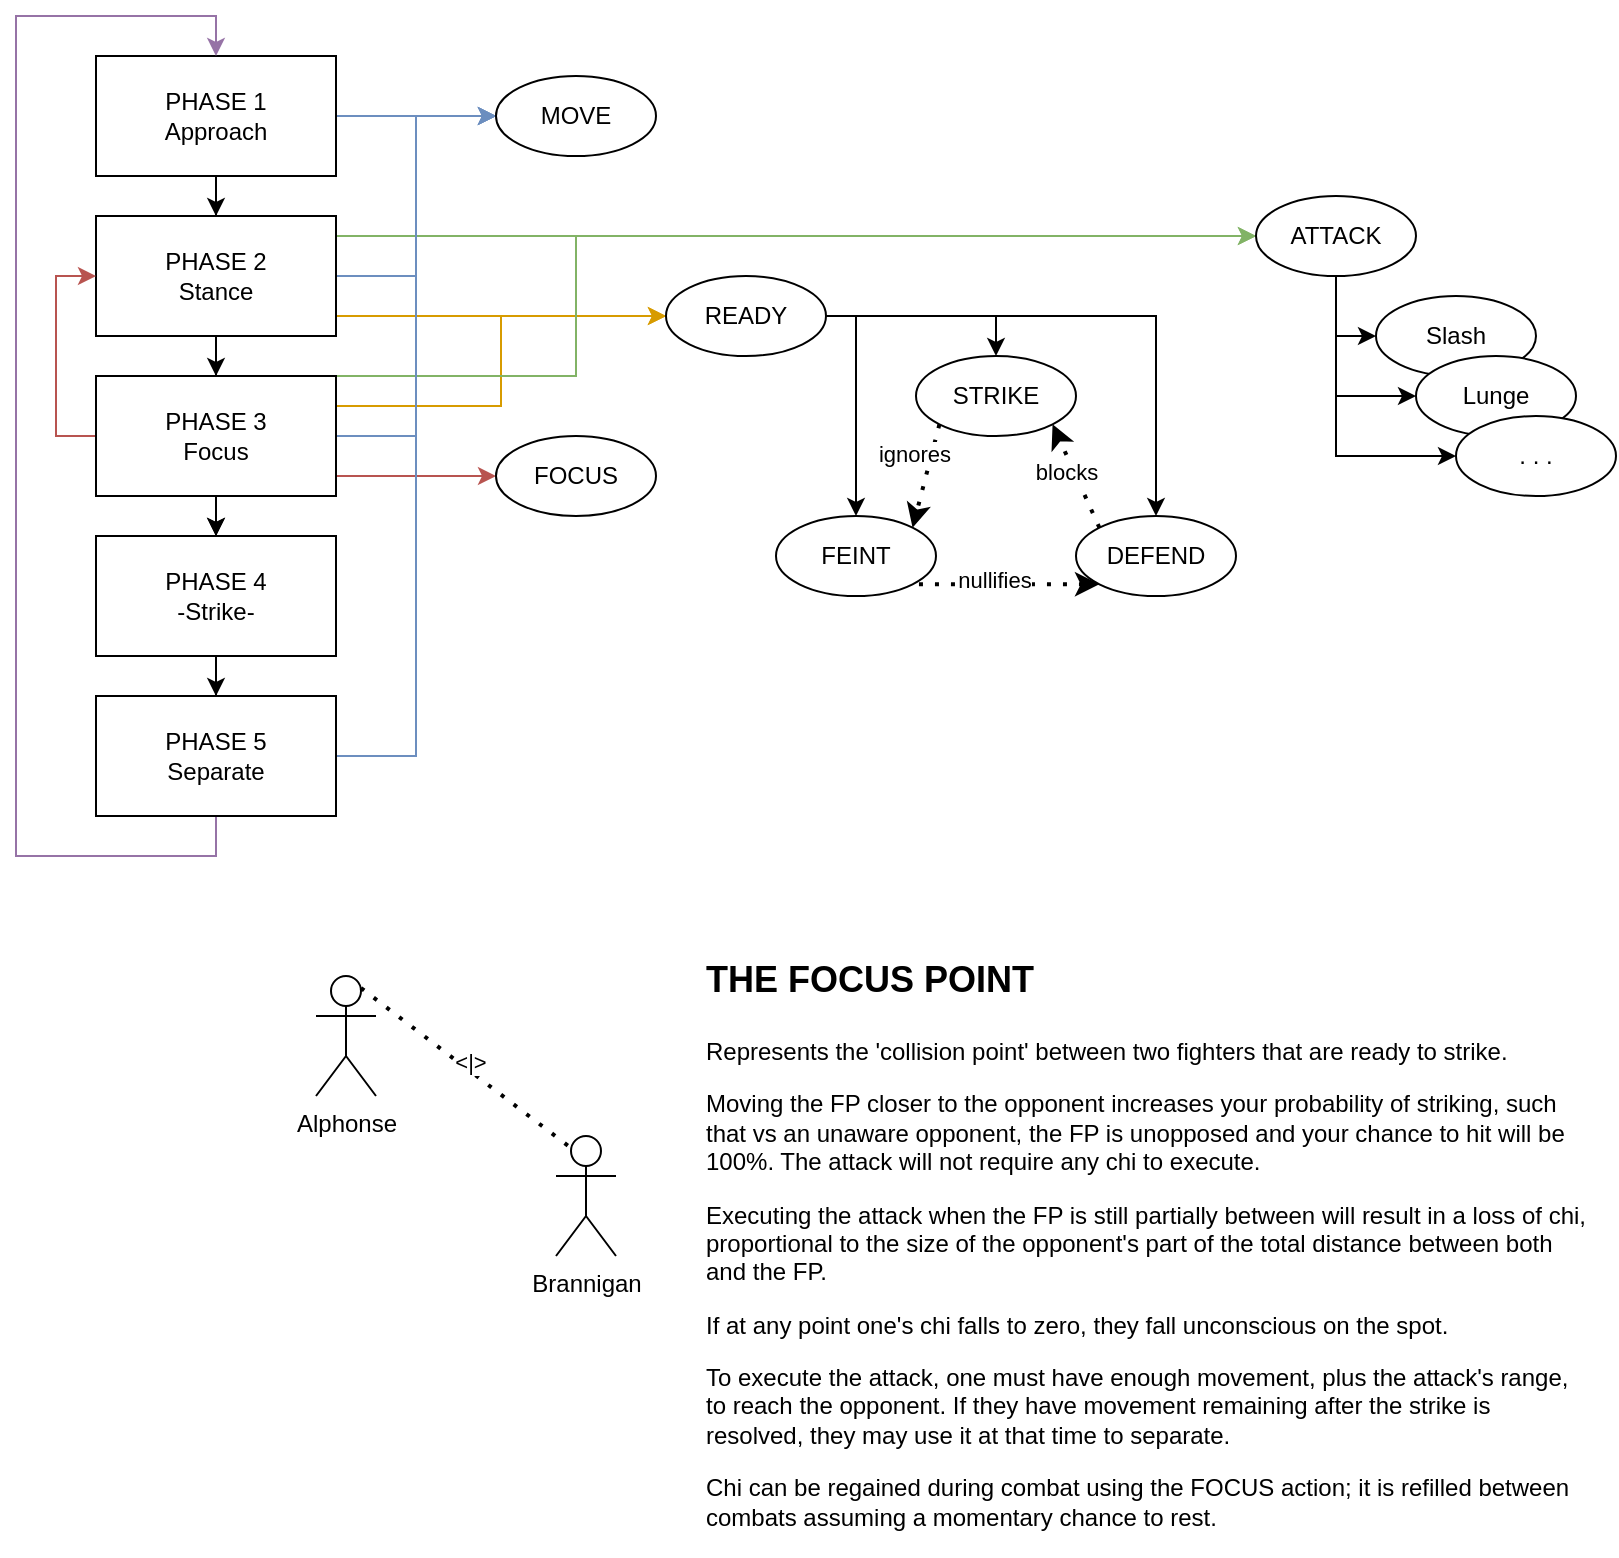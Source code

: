<mxfile version="23.1.2" type="github">
  <diagram name="Page-1" id="8EF24mr864N8e80ztqVw">
    <mxGraphModel dx="1094" dy="570" grid="1" gridSize="10" guides="1" tooltips="1" connect="1" arrows="1" fold="1" page="1" pageScale="1" pageWidth="850" pageHeight="1100" math="0" shadow="0">
      <root>
        <mxCell id="0" />
        <mxCell id="1" parent="0" />
        <mxCell id="OUr4PCy73xbYWvGwg9dM-15" style="edgeStyle=orthogonalEdgeStyle;rounded=0;orthogonalLoop=1;jettySize=auto;html=1;" edge="1" parent="1" source="OUr4PCy73xbYWvGwg9dM-1" target="OUr4PCy73xbYWvGwg9dM-2">
          <mxGeometry relative="1" as="geometry" />
        </mxCell>
        <mxCell id="OUr4PCy73xbYWvGwg9dM-22" style="edgeStyle=orthogonalEdgeStyle;rounded=0;orthogonalLoop=1;jettySize=auto;html=1;entryX=0;entryY=0.5;entryDx=0;entryDy=0;fillColor=#dae8fc;strokeColor=#6c8ebf;" edge="1" parent="1" source="OUr4PCy73xbYWvGwg9dM-1" target="OUr4PCy73xbYWvGwg9dM-6">
          <mxGeometry relative="1" as="geometry" />
        </mxCell>
        <mxCell id="OUr4PCy73xbYWvGwg9dM-1" value="PHASE 1&lt;br&gt;Approach" style="rounded=0;whiteSpace=wrap;html=1;" vertex="1" parent="1">
          <mxGeometry x="60" y="40" width="120" height="60" as="geometry" />
        </mxCell>
        <mxCell id="OUr4PCy73xbYWvGwg9dM-16" style="edgeStyle=orthogonalEdgeStyle;rounded=0;orthogonalLoop=1;jettySize=auto;html=1;" edge="1" parent="1" source="OUr4PCy73xbYWvGwg9dM-2" target="OUr4PCy73xbYWvGwg9dM-3">
          <mxGeometry relative="1" as="geometry" />
        </mxCell>
        <mxCell id="OUr4PCy73xbYWvGwg9dM-23" style="edgeStyle=orthogonalEdgeStyle;rounded=0;orthogonalLoop=1;jettySize=auto;html=1;entryX=0;entryY=0.5;entryDx=0;entryDy=0;fillColor=#dae8fc;strokeColor=#6c8ebf;" edge="1" parent="1" source="OUr4PCy73xbYWvGwg9dM-2" target="OUr4PCy73xbYWvGwg9dM-6">
          <mxGeometry relative="1" as="geometry" />
        </mxCell>
        <mxCell id="OUr4PCy73xbYWvGwg9dM-27" style="edgeStyle=orthogonalEdgeStyle;rounded=0;orthogonalLoop=1;jettySize=auto;html=1;exitX=1;exitY=0.75;exitDx=0;exitDy=0;fillColor=#ffe6cc;strokeColor=#d79b00;" edge="1" parent="1" source="OUr4PCy73xbYWvGwg9dM-2" target="OUr4PCy73xbYWvGwg9dM-11">
          <mxGeometry relative="1" as="geometry">
            <Array as="points">
              <mxPoint x="180" y="170" />
            </Array>
          </mxGeometry>
        </mxCell>
        <mxCell id="OUr4PCy73xbYWvGwg9dM-28" style="edgeStyle=orthogonalEdgeStyle;rounded=0;orthogonalLoop=1;jettySize=auto;html=1;exitX=1;exitY=0.25;exitDx=0;exitDy=0;entryX=0;entryY=0.5;entryDx=0;entryDy=0;fillColor=#d5e8d4;strokeColor=#82b366;" edge="1" parent="1" source="OUr4PCy73xbYWvGwg9dM-2" target="OUr4PCy73xbYWvGwg9dM-29">
          <mxGeometry relative="1" as="geometry">
            <mxPoint x="520" y="134.759" as="targetPoint" />
            <Array as="points">
              <mxPoint x="180" y="130" />
            </Array>
          </mxGeometry>
        </mxCell>
        <mxCell id="OUr4PCy73xbYWvGwg9dM-2" value="PHASE 2&lt;br&gt;Stance" style="rounded=0;whiteSpace=wrap;html=1;" vertex="1" parent="1">
          <mxGeometry x="60" y="120" width="120" height="60" as="geometry" />
        </mxCell>
        <mxCell id="OUr4PCy73xbYWvGwg9dM-17" style="edgeStyle=orthogonalEdgeStyle;rounded=0;orthogonalLoop=1;jettySize=auto;html=1;entryX=0.5;entryY=0;entryDx=0;entryDy=0;" edge="1" parent="1" source="OUr4PCy73xbYWvGwg9dM-3" target="OUr4PCy73xbYWvGwg9dM-4">
          <mxGeometry relative="1" as="geometry" />
        </mxCell>
        <mxCell id="OUr4PCy73xbYWvGwg9dM-19" style="edgeStyle=orthogonalEdgeStyle;rounded=0;orthogonalLoop=1;jettySize=auto;html=1;entryX=0.5;entryY=0;entryDx=0;entryDy=0;" edge="1" parent="1" source="OUr4PCy73xbYWvGwg9dM-3" target="OUr4PCy73xbYWvGwg9dM-4">
          <mxGeometry relative="1" as="geometry" />
        </mxCell>
        <mxCell id="OUr4PCy73xbYWvGwg9dM-20" style="edgeStyle=orthogonalEdgeStyle;rounded=0;orthogonalLoop=1;jettySize=auto;html=1;entryX=0;entryY=0.5;entryDx=0;entryDy=0;fillColor=#f8cecc;strokeColor=#b85450;" edge="1" parent="1" source="OUr4PCy73xbYWvGwg9dM-3" target="OUr4PCy73xbYWvGwg9dM-2">
          <mxGeometry relative="1" as="geometry">
            <Array as="points">
              <mxPoint x="40" y="230" />
              <mxPoint x="40" y="150" />
            </Array>
          </mxGeometry>
        </mxCell>
        <mxCell id="OUr4PCy73xbYWvGwg9dM-24" style="edgeStyle=orthogonalEdgeStyle;rounded=0;orthogonalLoop=1;jettySize=auto;html=1;entryX=0;entryY=0.5;entryDx=0;entryDy=0;fillColor=#dae8fc;strokeColor=#6c8ebf;" edge="1" parent="1" source="OUr4PCy73xbYWvGwg9dM-3" target="OUr4PCy73xbYWvGwg9dM-6">
          <mxGeometry relative="1" as="geometry" />
        </mxCell>
        <mxCell id="OUr4PCy73xbYWvGwg9dM-26" style="edgeStyle=orthogonalEdgeStyle;rounded=0;orthogonalLoop=1;jettySize=auto;html=1;exitX=1;exitY=0.75;exitDx=0;exitDy=0;entryX=0;entryY=0.5;entryDx=0;entryDy=0;fillColor=#f8cecc;strokeColor=#b85450;" edge="1" parent="1" source="OUr4PCy73xbYWvGwg9dM-3" target="OUr4PCy73xbYWvGwg9dM-7">
          <mxGeometry relative="1" as="geometry">
            <Array as="points">
              <mxPoint x="180" y="250" />
            </Array>
          </mxGeometry>
        </mxCell>
        <mxCell id="OUr4PCy73xbYWvGwg9dM-45" style="edgeStyle=orthogonalEdgeStyle;rounded=0;orthogonalLoop=1;jettySize=auto;html=1;exitX=1;exitY=0.25;exitDx=0;exitDy=0;entryX=0;entryY=0.5;entryDx=0;entryDy=0;fillColor=#ffe6cc;strokeColor=#d79b00;" edge="1" parent="1" source="OUr4PCy73xbYWvGwg9dM-3" target="OUr4PCy73xbYWvGwg9dM-11">
          <mxGeometry relative="1" as="geometry" />
        </mxCell>
        <mxCell id="OUr4PCy73xbYWvGwg9dM-46" style="edgeStyle=orthogonalEdgeStyle;rounded=0;orthogonalLoop=1;jettySize=auto;html=1;exitX=1;exitY=0;exitDx=0;exitDy=0;entryX=0;entryY=0.5;entryDx=0;entryDy=0;fillColor=#d5e8d4;strokeColor=#82b366;" edge="1" parent="1" source="OUr4PCy73xbYWvGwg9dM-3" target="OUr4PCy73xbYWvGwg9dM-29">
          <mxGeometry relative="1" as="geometry">
            <Array as="points">
              <mxPoint x="300" y="200" />
              <mxPoint x="300" y="130" />
            </Array>
          </mxGeometry>
        </mxCell>
        <mxCell id="OUr4PCy73xbYWvGwg9dM-3" value="PHASE 3&lt;br&gt;Focus" style="rounded=0;whiteSpace=wrap;html=1;" vertex="1" parent="1">
          <mxGeometry x="60" y="200" width="120" height="60" as="geometry" />
        </mxCell>
        <mxCell id="OUr4PCy73xbYWvGwg9dM-18" style="edgeStyle=orthogonalEdgeStyle;rounded=0;orthogonalLoop=1;jettySize=auto;html=1;entryX=0.5;entryY=0;entryDx=0;entryDy=0;" edge="1" parent="1" source="OUr4PCy73xbYWvGwg9dM-4" target="OUr4PCy73xbYWvGwg9dM-5">
          <mxGeometry relative="1" as="geometry" />
        </mxCell>
        <mxCell id="OUr4PCy73xbYWvGwg9dM-4" value="PHASE 4&lt;br&gt;-Strike-" style="rounded=0;whiteSpace=wrap;html=1;" vertex="1" parent="1">
          <mxGeometry x="60" y="280" width="120" height="60" as="geometry" />
        </mxCell>
        <mxCell id="OUr4PCy73xbYWvGwg9dM-21" style="edgeStyle=orthogonalEdgeStyle;rounded=0;orthogonalLoop=1;jettySize=auto;html=1;exitX=0.5;exitY=1;exitDx=0;exitDy=0;entryX=0.5;entryY=0;entryDx=0;entryDy=0;fillColor=#e1d5e7;strokeColor=#9673a6;" edge="1" parent="1" source="OUr4PCy73xbYWvGwg9dM-5" target="OUr4PCy73xbYWvGwg9dM-1">
          <mxGeometry relative="1" as="geometry">
            <mxPoint x="120" y="600" as="sourcePoint" />
            <mxPoint x="200" y="20" as="targetPoint" />
            <Array as="points">
              <mxPoint x="120" y="440" />
              <mxPoint x="20" y="440" />
              <mxPoint x="20" y="20" />
              <mxPoint x="120" y="20" />
            </Array>
          </mxGeometry>
        </mxCell>
        <mxCell id="OUr4PCy73xbYWvGwg9dM-25" style="edgeStyle=orthogonalEdgeStyle;rounded=0;orthogonalLoop=1;jettySize=auto;html=1;entryX=0;entryY=0.5;entryDx=0;entryDy=0;fillColor=#dae8fc;strokeColor=#6c8ebf;" edge="1" parent="1" source="OUr4PCy73xbYWvGwg9dM-5" target="OUr4PCy73xbYWvGwg9dM-6">
          <mxGeometry relative="1" as="geometry" />
        </mxCell>
        <mxCell id="OUr4PCy73xbYWvGwg9dM-5" value="PHASE 5&lt;br&gt;Separate" style="rounded=0;whiteSpace=wrap;html=1;" vertex="1" parent="1">
          <mxGeometry x="60" y="360" width="120" height="60" as="geometry" />
        </mxCell>
        <mxCell id="OUr4PCy73xbYWvGwg9dM-6" value="MOVE" style="ellipse;whiteSpace=wrap;html=1;" vertex="1" parent="1">
          <mxGeometry x="260" y="50" width="80" height="40" as="geometry" />
        </mxCell>
        <mxCell id="OUr4PCy73xbYWvGwg9dM-7" value="FOCUS" style="ellipse;whiteSpace=wrap;html=1;" vertex="1" parent="1">
          <mxGeometry x="260" y="230" width="80" height="40" as="geometry" />
        </mxCell>
        <mxCell id="OUr4PCy73xbYWvGwg9dM-36" value="" style="group" vertex="1" connectable="0" parent="1">
          <mxGeometry x="640" y="110" width="180" height="150" as="geometry" />
        </mxCell>
        <mxCell id="OUr4PCy73xbYWvGwg9dM-29" value="ATTACK" style="ellipse;whiteSpace=wrap;html=1;" vertex="1" parent="OUr4PCy73xbYWvGwg9dM-36">
          <mxGeometry width="80" height="40" as="geometry" />
        </mxCell>
        <mxCell id="OUr4PCy73xbYWvGwg9dM-30" value="Slash" style="ellipse;whiteSpace=wrap;html=1;" vertex="1" parent="OUr4PCy73xbYWvGwg9dM-36">
          <mxGeometry x="60" y="50" width="80" height="40" as="geometry" />
        </mxCell>
        <mxCell id="OUr4PCy73xbYWvGwg9dM-35" style="edgeStyle=orthogonalEdgeStyle;rounded=0;orthogonalLoop=1;jettySize=auto;html=1;entryX=0;entryY=0.5;entryDx=0;entryDy=0;" edge="1" parent="OUr4PCy73xbYWvGwg9dM-36" source="OUr4PCy73xbYWvGwg9dM-29" target="OUr4PCy73xbYWvGwg9dM-30">
          <mxGeometry relative="1" as="geometry" />
        </mxCell>
        <mxCell id="OUr4PCy73xbYWvGwg9dM-31" value="Lunge" style="ellipse;whiteSpace=wrap;html=1;" vertex="1" parent="OUr4PCy73xbYWvGwg9dM-36">
          <mxGeometry x="80" y="80" width="80" height="40" as="geometry" />
        </mxCell>
        <mxCell id="OUr4PCy73xbYWvGwg9dM-34" style="edgeStyle=orthogonalEdgeStyle;rounded=0;orthogonalLoop=1;jettySize=auto;html=1;entryX=0;entryY=0.5;entryDx=0;entryDy=0;" edge="1" parent="OUr4PCy73xbYWvGwg9dM-36" source="OUr4PCy73xbYWvGwg9dM-29" target="OUr4PCy73xbYWvGwg9dM-31">
          <mxGeometry relative="1" as="geometry" />
        </mxCell>
        <mxCell id="OUr4PCy73xbYWvGwg9dM-32" value=". . ." style="ellipse;whiteSpace=wrap;html=1;" vertex="1" parent="OUr4PCy73xbYWvGwg9dM-36">
          <mxGeometry x="100" y="110" width="80" height="40" as="geometry" />
        </mxCell>
        <mxCell id="OUr4PCy73xbYWvGwg9dM-33" style="edgeStyle=orthogonalEdgeStyle;rounded=0;orthogonalLoop=1;jettySize=auto;html=1;exitX=0.5;exitY=1;exitDx=0;exitDy=0;entryX=0;entryY=0.5;entryDx=0;entryDy=0;" edge="1" parent="OUr4PCy73xbYWvGwg9dM-36" source="OUr4PCy73xbYWvGwg9dM-29" target="OUr4PCy73xbYWvGwg9dM-32">
          <mxGeometry relative="1" as="geometry" />
        </mxCell>
        <mxCell id="OUr4PCy73xbYWvGwg9dM-8" value="STRIKE" style="ellipse;whiteSpace=wrap;html=1;" vertex="1" parent="1">
          <mxGeometry x="470" y="190" width="80" height="40" as="geometry" />
        </mxCell>
        <mxCell id="OUr4PCy73xbYWvGwg9dM-9" value="DEFEND" style="ellipse;whiteSpace=wrap;html=1;" vertex="1" parent="1">
          <mxGeometry x="550" y="270" width="80" height="40" as="geometry" />
        </mxCell>
        <mxCell id="OUr4PCy73xbYWvGwg9dM-10" value="FEINT" style="ellipse;whiteSpace=wrap;html=1;" vertex="1" parent="1">
          <mxGeometry x="400" y="270" width="80" height="40" as="geometry" />
        </mxCell>
        <mxCell id="OUr4PCy73xbYWvGwg9dM-57" style="edgeStyle=orthogonalEdgeStyle;rounded=0;orthogonalLoop=1;jettySize=auto;html=1;entryX=0.5;entryY=0;entryDx=0;entryDy=0;" edge="1" parent="1" source="OUr4PCy73xbYWvGwg9dM-11" target="OUr4PCy73xbYWvGwg9dM-8">
          <mxGeometry relative="1" as="geometry" />
        </mxCell>
        <mxCell id="OUr4PCy73xbYWvGwg9dM-58" style="edgeStyle=orthogonalEdgeStyle;rounded=0;orthogonalLoop=1;jettySize=auto;html=1;entryX=0.5;entryY=0;entryDx=0;entryDy=0;" edge="1" parent="1" source="OUr4PCy73xbYWvGwg9dM-11" target="OUr4PCy73xbYWvGwg9dM-9">
          <mxGeometry relative="1" as="geometry" />
        </mxCell>
        <mxCell id="OUr4PCy73xbYWvGwg9dM-59" style="edgeStyle=orthogonalEdgeStyle;rounded=0;orthogonalLoop=1;jettySize=auto;html=1;entryX=0.5;entryY=0;entryDx=0;entryDy=0;" edge="1" parent="1" source="OUr4PCy73xbYWvGwg9dM-11" target="OUr4PCy73xbYWvGwg9dM-10">
          <mxGeometry relative="1" as="geometry">
            <Array as="points">
              <mxPoint x="440" y="170" />
            </Array>
          </mxGeometry>
        </mxCell>
        <mxCell id="OUr4PCy73xbYWvGwg9dM-11" value="READY" style="ellipse;whiteSpace=wrap;html=1;" vertex="1" parent="1">
          <mxGeometry x="345" y="150" width="80" height="40" as="geometry" />
        </mxCell>
        <mxCell id="OUr4PCy73xbYWvGwg9dM-39" value="" style="endArrow=classic;dashed=1;html=1;dashPattern=1 3;strokeWidth=2;rounded=0;entryX=1;entryY=0;entryDx=0;entryDy=0;endFill=1;exitX=0;exitY=1;exitDx=0;exitDy=0;" edge="1" parent="1" source="OUr4PCy73xbYWvGwg9dM-8" target="OUr4PCy73xbYWvGwg9dM-10">
          <mxGeometry width="50" height="50" relative="1" as="geometry">
            <mxPoint x="290" y="310" as="sourcePoint" />
            <mxPoint x="340" y="260" as="targetPoint" />
          </mxGeometry>
        </mxCell>
        <mxCell id="OUr4PCy73xbYWvGwg9dM-44" value="ignores" style="edgeLabel;html=1;align=center;verticalAlign=middle;resizable=0;points=[];" vertex="1" connectable="0" parent="OUr4PCy73xbYWvGwg9dM-39">
          <mxGeometry x="-0.004" y="-6" relative="1" as="geometry">
            <mxPoint y="-10" as="offset" />
          </mxGeometry>
        </mxCell>
        <mxCell id="OUr4PCy73xbYWvGwg9dM-40" value="" style="endArrow=none;dashed=1;html=1;dashPattern=1 3;strokeWidth=2;rounded=0;entryX=1;entryY=1;entryDx=0;entryDy=0;exitX=0;exitY=1;exitDx=0;exitDy=0;endFill=0;startArrow=classic;startFill=1;" edge="1" parent="1" source="OUr4PCy73xbYWvGwg9dM-9" target="OUr4PCy73xbYWvGwg9dM-10">
          <mxGeometry width="50" height="50" relative="1" as="geometry">
            <mxPoint x="450" y="323" as="sourcePoint" />
            <mxPoint x="502" y="346" as="targetPoint" />
          </mxGeometry>
        </mxCell>
        <mxCell id="OUr4PCy73xbYWvGwg9dM-42" value="nullifies" style="edgeLabel;html=1;align=center;verticalAlign=middle;resizable=0;points=[];" vertex="1" connectable="0" parent="OUr4PCy73xbYWvGwg9dM-40">
          <mxGeometry x="0.121" y="-2" relative="1" as="geometry">
            <mxPoint as="offset" />
          </mxGeometry>
        </mxCell>
        <mxCell id="OUr4PCy73xbYWvGwg9dM-41" value="" style="endArrow=classic;dashed=1;html=1;dashPattern=1 3;strokeWidth=2;rounded=0;entryX=1;entryY=1;entryDx=0;entryDy=0;exitX=0;exitY=0;exitDx=0;exitDy=0;startArrow=none;startFill=0;endFill=1;" edge="1" parent="1" source="OUr4PCy73xbYWvGwg9dM-9" target="OUr4PCy73xbYWvGwg9dM-8">
          <mxGeometry width="50" height="50" relative="1" as="geometry">
            <mxPoint x="570" y="280" as="sourcePoint" />
            <mxPoint x="558" y="346" as="targetPoint" />
          </mxGeometry>
        </mxCell>
        <mxCell id="OUr4PCy73xbYWvGwg9dM-43" value="blocks" style="edgeLabel;html=1;align=center;verticalAlign=middle;resizable=0;points=[];" vertex="1" connectable="0" parent="OUr4PCy73xbYWvGwg9dM-41">
          <mxGeometry x="0.154" y="4" relative="1" as="geometry">
            <mxPoint as="offset" />
          </mxGeometry>
        </mxCell>
        <mxCell id="OUr4PCy73xbYWvGwg9dM-49" value="Brannigan" style="shape=umlActor;verticalLabelPosition=bottom;verticalAlign=top;html=1;outlineConnect=0;" vertex="1" parent="1">
          <mxGeometry x="290" y="580" width="30" height="60" as="geometry" />
        </mxCell>
        <mxCell id="OUr4PCy73xbYWvGwg9dM-50" value="Alphonse" style="shape=umlActor;verticalLabelPosition=bottom;verticalAlign=top;html=1;outlineConnect=0;" vertex="1" parent="1">
          <mxGeometry x="170" y="500" width="30" height="60" as="geometry" />
        </mxCell>
        <mxCell id="OUr4PCy73xbYWvGwg9dM-51" value="" style="endArrow=none;dashed=1;html=1;dashPattern=1 3;strokeWidth=2;rounded=0;exitX=0.75;exitY=0.1;exitDx=0;exitDy=0;exitPerimeter=0;entryX=0.25;entryY=0.1;entryDx=0;entryDy=0;entryPerimeter=0;" edge="1" parent="1" source="OUr4PCy73xbYWvGwg9dM-50" target="OUr4PCy73xbYWvGwg9dM-49">
          <mxGeometry width="50" height="50" relative="1" as="geometry">
            <mxPoint x="270" y="680" as="sourcePoint" />
            <mxPoint x="320" y="630" as="targetPoint" />
          </mxGeometry>
        </mxCell>
        <mxCell id="OUr4PCy73xbYWvGwg9dM-52" value="&amp;lt;|&amp;gt;" style="edgeLabel;html=1;align=center;verticalAlign=middle;resizable=0;points=[];" vertex="1" connectable="0" parent="OUr4PCy73xbYWvGwg9dM-51">
          <mxGeometry x="-0.179" relative="1" as="geometry">
            <mxPoint x="11" y="4" as="offset" />
          </mxGeometry>
        </mxCell>
        <mxCell id="OUr4PCy73xbYWvGwg9dM-54" value="&lt;h1&gt;&lt;font style=&quot;font-size: 18px;&quot;&gt;THE FOCUS POINT&lt;/font&gt;&lt;br&gt;&lt;/h1&gt;&lt;p&gt;Represents the &#39;collision point&#39; between two fighters that are ready to strike.&lt;/p&gt;&lt;p&gt;Moving the FP closer to the opponent increases your probability of striking, such that vs an unaware opponent, the FP is unopposed and your chance to hit will be 100%. The attack will not require any chi to execute.&lt;br&gt;&lt;/p&gt;&lt;p&gt;Executing the attack when the FP is still partially between will result in a loss of chi, proportional to the size of the opponent&#39;s part of the total distance between both and the FP.&lt;/p&gt;&lt;p&gt;If at any point one&#39;s chi falls to zero, they fall unconscious on the spot.&lt;/p&gt;&lt;p&gt;To execute the attack, one must have enough movement, plus the attack&#39;s range, to reach the opponent. If they have movement remaining after the strike is resolved, they may use it at that time to separate.&lt;/p&gt;&lt;p&gt;Chi can be regained during combat using the FOCUS action; it is refilled between combats assuming a momentary chance to rest.&lt;br&gt;&lt;/p&gt;" style="text;html=1;strokeColor=none;fillColor=none;spacing=5;spacingTop=-20;whiteSpace=wrap;overflow=hidden;rounded=0;" vertex="1" parent="1">
          <mxGeometry x="360" y="480" width="450" height="310" as="geometry" />
        </mxCell>
      </root>
    </mxGraphModel>
  </diagram>
</mxfile>
